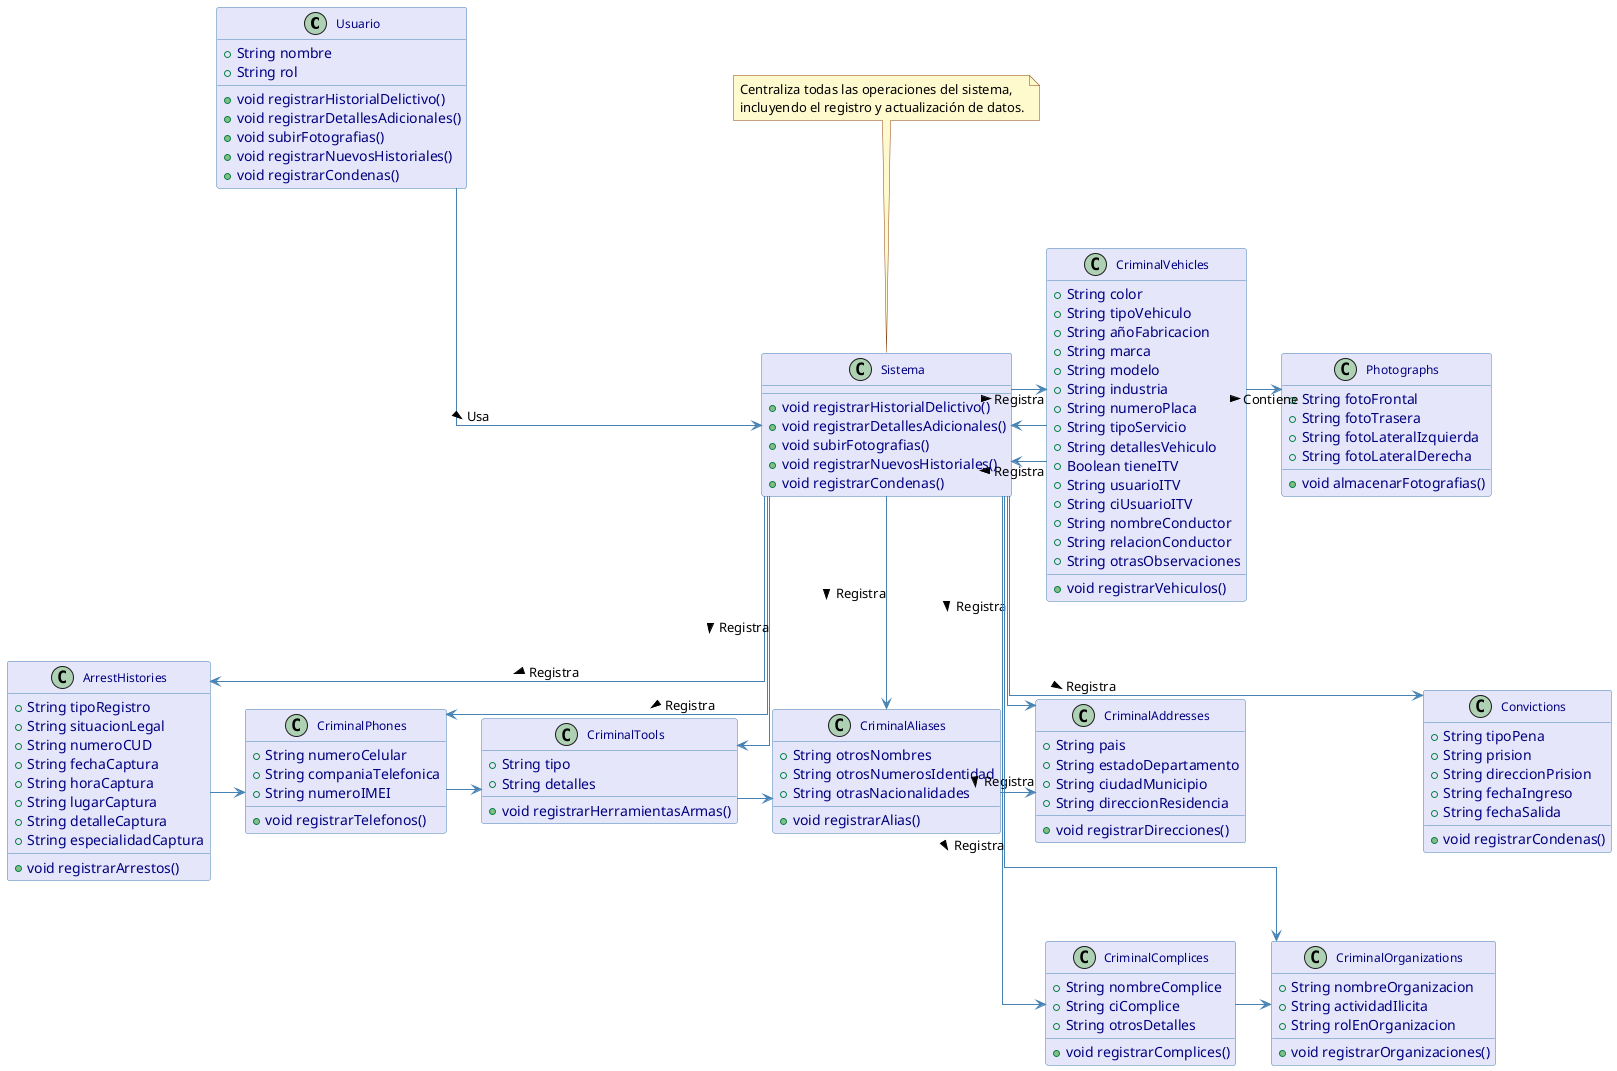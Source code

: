 @startuml
' Configuración de colores y estilos
skinparam classBackgroundColor #E6E6FA
skinparam classBorderColor #4682B4
skinparam classArrowColor #4682B4
skinparam classFontColor #000080
skinparam classAttributeFontColor #000080
skinparam classFontSize 12
skinparam noteBackgroundColor #FFFACD
skinparam noteBorderColor #8B4513
skinparam linetype ortho

' Clases principales
class Usuario {
    + String nombre
    + String rol
    + void registrarHistorialDelictivo()
    + void registrarDetallesAdicionales()
    + void subirFotografias()
    + void registrarNuevosHistoriales()
    + void registrarCondenas()
}

class Sistema {
    + void registrarHistorialDelictivo()
    + void registrarDetallesAdicionales()
    + void subirFotografias()
    + void registrarNuevosHistoriales()
    + void registrarCondenas()
}

' Clases relacionadas con la información del delincuente
class ArrestHistories {
    + String tipoRegistro
    + String situacionLegal
    + String numeroCUD
    + String fechaCaptura
    + String horaCaptura
    + String lugarCaptura
    + String detalleCaptura
    + String especialidadCaptura
    + void registrarArrestos()
}

class Convictions {
    + String tipoPena
    + String prision
    + String direccionPrision
    + String fechaIngreso
    + String fechaSalida
    + void registrarCondenas()
}

class CriminalPhones {
    + String numeroCelular
    + String companiaTelefonica
    + String numeroIMEI
    + void registrarTelefonos()
}

class CriminalTools {
    + String tipo
    + String detalles
    + void registrarHerramientasArmas()
}

class CriminalAliases {
    + String otrosNombres
    + String otrosNumerosIdentidad
    + String otrasNacionalidades
    + void registrarAlias()
}

class CriminalAddresses {
    + String pais
    + String estadoDepartamento
    + String ciudadMunicipio
    + String direccionResidencia
    + void registrarDirecciones()
}

class CriminalComplices {
    + String nombreComplice
    + String ciComplice
    + String otrosDetalles
    + void registrarComplices()
}

class CriminalOrganizations {
    + String nombreOrganizacion
    + String actividadIlicita
    + String rolEnOrganizacion
    + void registrarOrganizaciones()
}

class CriminalVehicles {
    + String color
    + String tipoVehiculo
    + String añoFabricacion
    + String marca
    + String modelo
    + String industria
    + String numeroPlaca
    + String tipoServicio
    + String detallesVehiculo
    + Boolean tieneITV
    + String usuarioITV
    + String ciUsuarioITV
    + String nombreConductor
    + String relacionConductor
    + String otrasObservaciones
    + void registrarVehiculos()
}

class Photographs {
    + String fotoFrontal
    + String fotoTrasera
    + String fotoLateralIzquierda
    + String fotoLateralDerecha
    + void almacenarFotografias()
}

' Relaciones entre clases
Usuario -down-> Sistema : Usa >
Sistema -down-> ArrestHistories : Registra >
Sistema -down-> Convictions : Registra >
Sistema -down-> CriminalPhones : Registra >
Sistema -down-> CriminalTools : Registra >
Sistema -down-> CriminalAliases : Registra >
Sistema -down-> CriminalAddresses : Registra >
Sistema -down-> CriminalComplices : Registra >
Sistema -down-> CriminalOrganizations : Registra >
Sistema -down-> CriminalVehicles : Registra >
CriminalVehicles -right-> Photographs : Contiene >

' Notas explicativas
note top of Sistema
    Centraliza todas las operaciones del sistema,
    incluyendo el registro y actualización de datos.
end note

' Ajustes de posición para un diseño equilibrado
Usuario -[hidden]-> ArrestHistories
ArrestHistories -[hidden]-> CriminalPhones
CriminalPhones -[hidden]-> CriminalTools
CriminalTools -[hidden]-> CriminalAliases
CriminalAliases -[hidden]-> CriminalAddresses
CriminalAddresses -[hidden]-> CriminalComplices
CriminalComplices -right->CriminalOrganizations

' Relación horizontal para algunas clases
ArrestHistories -right-> CriminalPhones
CriminalPhones -right-> CriminalTools
CriminalTools -right-> CriminalAliases
CriminalAliases -right-> CriminalAddresses

' Relación con los vehículos orientada a la derecha y elevados
CriminalVehicles -[hidden]-> Photographs
Photographs -[hidden]-> CriminalVehicles
CriminalVehicles -right-> Sistema : Registra > 
CriminalVehicles -up-> Sistema

@enduml
